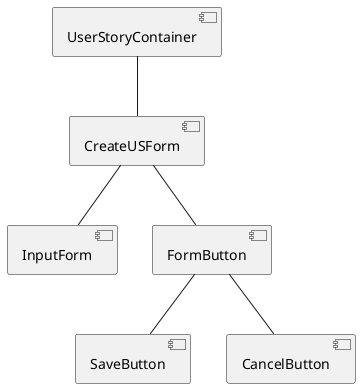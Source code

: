 @startuml

[UserStoryContainer] as CRContainer
[CreateUSForm] as USForm
[InputForm] as Form
[FormButton] as Button
[SaveButton] as Save
[CancelButton] as Cancel


CRContainer -- USForm
USForm -- Form
USForm -- Button
Button -- Save
Button -- Cancel


@enduml